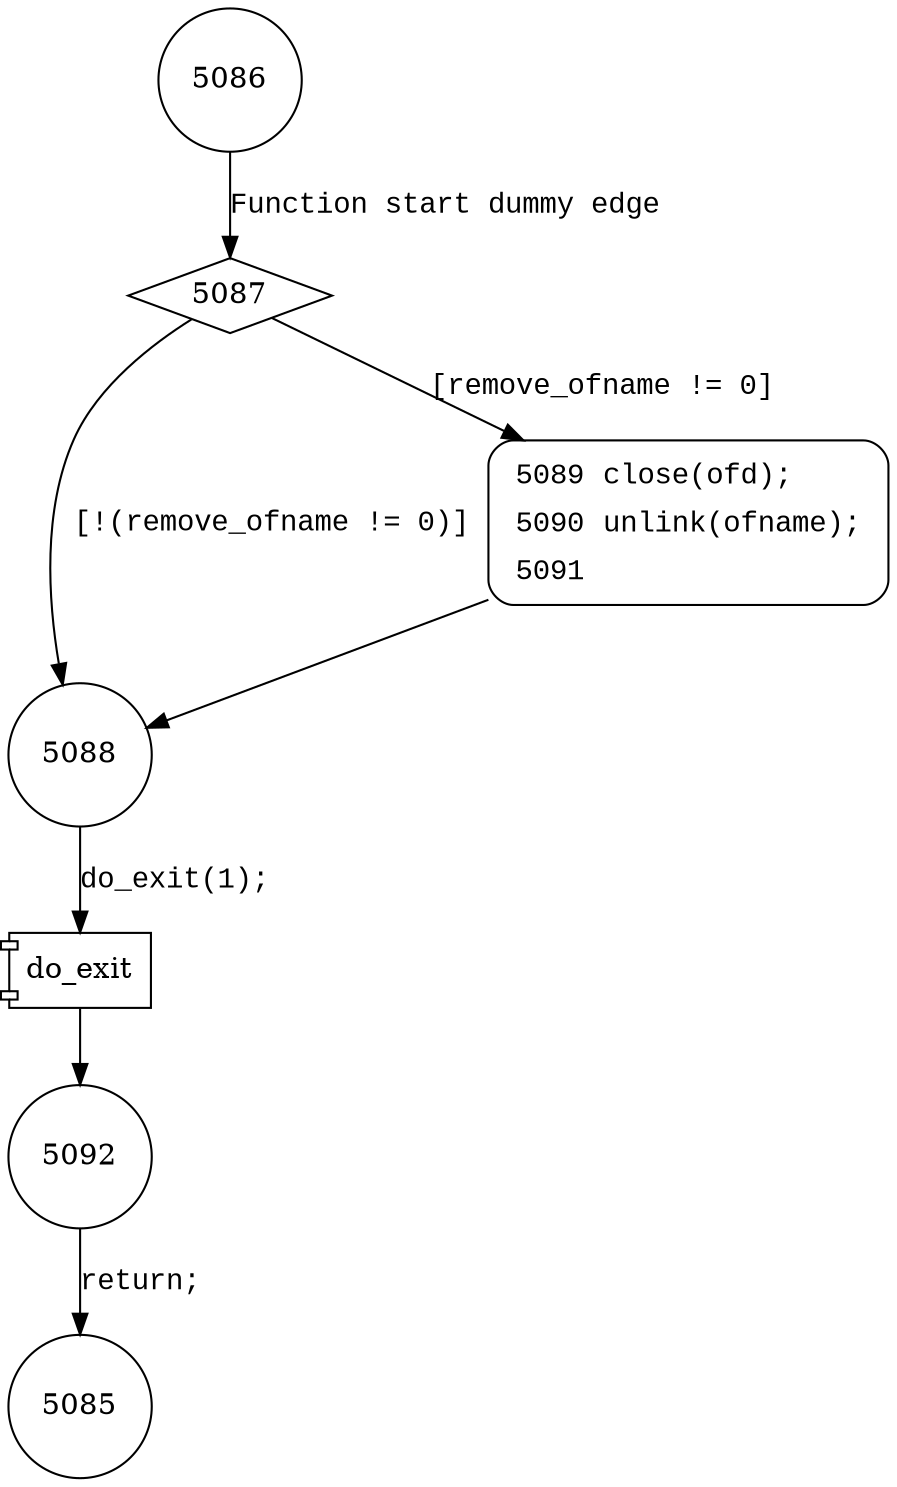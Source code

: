 digraph abort_gzip {
5086 [shape="circle"]
5087 [shape="diamond"]
5088 [shape="circle"]
5089 [shape="circle"]
5092 [shape="circle"]
5085 [shape="circle"]
5089 [style="filled,bold" penwidth="1" fillcolor="white" fontname="Courier New" shape="Mrecord" label=<<table border="0" cellborder="0" cellpadding="3" bgcolor="white"><tr><td align="right">5089</td><td align="left">close(ofd);</td></tr><tr><td align="right">5090</td><td align="left">unlink(ofname);</td></tr><tr><td align="right">5091</td><td align="left"></td></tr></table>>]
5089 -> 5088[label=""]
5086 -> 5087 [label="Function start dummy edge" fontname="Courier New"]
5087 -> 5088 [label="[!(remove_ofname != 0)]" fontname="Courier New"]
5087 -> 5089 [label="[remove_ofname != 0]" fontname="Courier New"]
100179 [shape="component" label="do_exit"]
5088 -> 100179 [label="do_exit(1);" fontname="Courier New"]
100179 -> 5092 [label="" fontname="Courier New"]
5092 -> 5085 [label="return;" fontname="Courier New"]
}